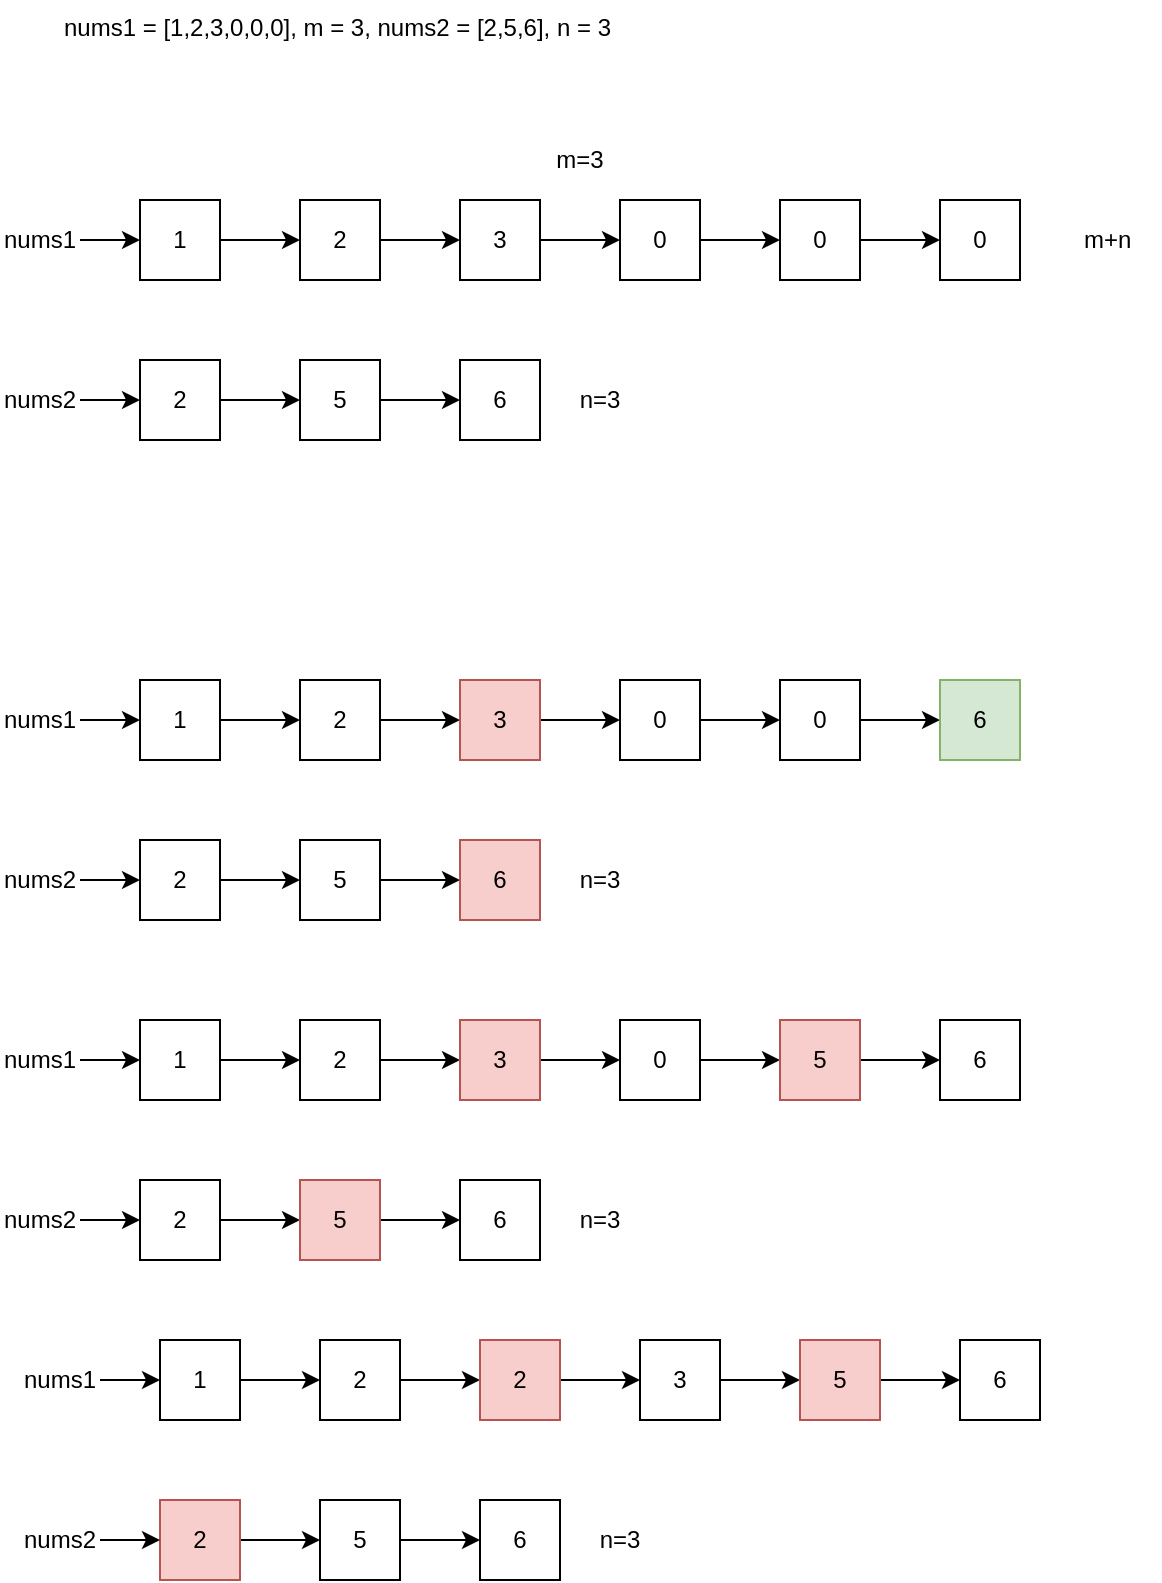 <mxfile version="12.2.4" pages="1"><diagram id="9YgmM_K5eSRrn5wpGhnu" name="Page-1"><mxGraphModel dx="711" dy="544" grid="1" gridSize="10" guides="1" tooltips="1" connect="1" arrows="1" fold="1" page="1" pageScale="1" pageWidth="850" pageHeight="1100" math="0" shadow="0"><root><mxCell id="0"/><mxCell id="1" parent="0"/><mxCell id="2" value="nums1 = [1,2,3,0,0,0], m = 3, nums2 = [2,5,6], n = 3" style="text;html=1;" parent="1" vertex="1"><mxGeometry x="40" y="20" width="300" height="30" as="geometry"/></mxCell><mxCell id="5" value="" style="edgeStyle=orthogonalEdgeStyle;rounded=0;orthogonalLoop=1;jettySize=auto;html=1;" parent="1" source="3" target="4" edge="1"><mxGeometry relative="1" as="geometry"/></mxCell><mxCell id="3" value="1" style="rounded=0;whiteSpace=wrap;html=1;" parent="1" vertex="1"><mxGeometry x="80" y="120" width="40" height="40" as="geometry"/></mxCell><mxCell id="7" value="" style="edgeStyle=orthogonalEdgeStyle;rounded=0;orthogonalLoop=1;jettySize=auto;html=1;" parent="1" source="4" target="6" edge="1"><mxGeometry relative="1" as="geometry"/></mxCell><mxCell id="4" value="2" style="rounded=0;whiteSpace=wrap;html=1;" parent="1" vertex="1"><mxGeometry x="160" y="120" width="40" height="40" as="geometry"/></mxCell><mxCell id="9" value="" style="edgeStyle=orthogonalEdgeStyle;rounded=0;orthogonalLoop=1;jettySize=auto;html=1;" parent="1" source="6" target="8" edge="1"><mxGeometry relative="1" as="geometry"/></mxCell><mxCell id="6" value="3" style="rounded=0;whiteSpace=wrap;html=1;" parent="1" vertex="1"><mxGeometry x="240" y="120" width="40" height="40" as="geometry"/></mxCell><mxCell id="11" value="" style="edgeStyle=orthogonalEdgeStyle;rounded=0;orthogonalLoop=1;jettySize=auto;html=1;" parent="1" source="8" target="10" edge="1"><mxGeometry relative="1" as="geometry"/></mxCell><mxCell id="8" value="0" style="rounded=0;whiteSpace=wrap;html=1;" parent="1" vertex="1"><mxGeometry x="320" y="120" width="40" height="40" as="geometry"/></mxCell><mxCell id="13" value="" style="edgeStyle=orthogonalEdgeStyle;rounded=0;orthogonalLoop=1;jettySize=auto;html=1;" parent="1" source="10" target="12" edge="1"><mxGeometry relative="1" as="geometry"/></mxCell><mxCell id="10" value="0" style="rounded=0;whiteSpace=wrap;html=1;" parent="1" vertex="1"><mxGeometry x="400" y="120" width="40" height="40" as="geometry"/></mxCell><mxCell id="12" value="0" style="rounded=0;whiteSpace=wrap;html=1;" parent="1" vertex="1"><mxGeometry x="480" y="120" width="40" height="40" as="geometry"/></mxCell><mxCell id="14" value="" style="edgeStyle=orthogonalEdgeStyle;rounded=0;orthogonalLoop=1;jettySize=auto;html=1;" parent="1" source="15" target="17" edge="1"><mxGeometry relative="1" as="geometry"/></mxCell><mxCell id="15" value="2" style="rounded=0;whiteSpace=wrap;html=1;" parent="1" vertex="1"><mxGeometry x="80" y="200" width="40" height="40" as="geometry"/></mxCell><mxCell id="16" value="" style="edgeStyle=orthogonalEdgeStyle;rounded=0;orthogonalLoop=1;jettySize=auto;html=1;" parent="1" source="17" target="18" edge="1"><mxGeometry relative="1" as="geometry"/></mxCell><mxCell id="17" value="5" style="rounded=0;whiteSpace=wrap;html=1;" parent="1" vertex="1"><mxGeometry x="160" y="200" width="40" height="40" as="geometry"/></mxCell><mxCell id="18" value="6" style="rounded=0;whiteSpace=wrap;html=1;" parent="1" vertex="1"><mxGeometry x="240" y="200" width="40" height="40" as="geometry"/></mxCell><mxCell id="22" value="" style="edgeStyle=orthogonalEdgeStyle;rounded=0;orthogonalLoop=1;jettySize=auto;html=1;" parent="1" source="19" edge="1"><mxGeometry relative="1" as="geometry"><mxPoint x="80" y="140" as="targetPoint"/></mxGeometry></mxCell><mxCell id="19" value="nums1" style="text;html=1;strokeColor=none;fillColor=none;align=center;verticalAlign=middle;whiteSpace=wrap;rounded=0;" parent="1" vertex="1"><mxGeometry x="10" y="130" width="40" height="20" as="geometry"/></mxCell><mxCell id="23" value="" style="edgeStyle=orthogonalEdgeStyle;rounded=0;orthogonalLoop=1;jettySize=auto;html=1;" parent="1" source="24" edge="1"><mxGeometry relative="1" as="geometry"><mxPoint x="80" y="220" as="targetPoint"/></mxGeometry></mxCell><mxCell id="24" value="nums2" style="text;html=1;strokeColor=none;fillColor=none;align=center;verticalAlign=middle;whiteSpace=wrap;rounded=0;" parent="1" vertex="1"><mxGeometry x="10" y="210" width="40" height="20" as="geometry"/></mxCell><mxCell id="25" value="m=3" style="text;html=1;strokeColor=none;fillColor=none;align=center;verticalAlign=middle;whiteSpace=wrap;rounded=0;" parent="1" vertex="1"><mxGeometry x="280" y="90" width="40" height="20" as="geometry"/></mxCell><mxCell id="26" value="n=3" style="text;html=1;strokeColor=none;fillColor=none;align=center;verticalAlign=middle;whiteSpace=wrap;rounded=0;" parent="1" vertex="1"><mxGeometry x="290" y="210" width="40" height="20" as="geometry"/></mxCell><mxCell id="28" value="m+n" style="text;html=1;resizable=0;points=[];autosize=1;align=left;verticalAlign=top;spacingTop=-4;" parent="1" vertex="1"><mxGeometry x="550" y="130" width="40" height="20" as="geometry"/></mxCell><mxCell id="33" value="" style="edgeStyle=orthogonalEdgeStyle;rounded=0;orthogonalLoop=1;jettySize=auto;html=1;" parent="1" source="29" target="31" edge="1"><mxGeometry relative="1" as="geometry"/></mxCell><mxCell id="29" value="1" style="rounded=0;whiteSpace=wrap;html=1;" parent="1" vertex="1"><mxGeometry x="80" y="360" width="40" height="40" as="geometry"/></mxCell><mxCell id="35" value="" style="edgeStyle=orthogonalEdgeStyle;rounded=0;orthogonalLoop=1;jettySize=auto;html=1;" parent="1" source="31" target="34" edge="1"><mxGeometry relative="1" as="geometry"/></mxCell><mxCell id="31" value="2" style="rounded=0;whiteSpace=wrap;html=1;" parent="1" vertex="1"><mxGeometry x="160" y="360" width="40" height="40" as="geometry"/></mxCell><mxCell id="52" value="" style="edgeStyle=orthogonalEdgeStyle;rounded=0;orthogonalLoop=1;jettySize=auto;html=1;" parent="1" source="34" target="48" edge="1"><mxGeometry relative="1" as="geometry"/></mxCell><mxCell id="34" value="3" style="rounded=0;whiteSpace=wrap;html=1;fillColor=#f8cecc;strokeColor=#b85450;" parent="1" vertex="1"><mxGeometry x="240" y="360" width="40" height="40" as="geometry"/></mxCell><mxCell id="36" value="" style="edgeStyle=orthogonalEdgeStyle;rounded=0;orthogonalLoop=1;jettySize=auto;html=1;" parent="1" source="37" target="39" edge="1"><mxGeometry relative="1" as="geometry"/></mxCell><mxCell id="37" value="2" style="rounded=0;whiteSpace=wrap;html=1;" parent="1" vertex="1"><mxGeometry x="80" y="440" width="40" height="40" as="geometry"/></mxCell><mxCell id="38" value="" style="edgeStyle=orthogonalEdgeStyle;rounded=0;orthogonalLoop=1;jettySize=auto;html=1;" parent="1" source="39" target="40" edge="1"><mxGeometry relative="1" as="geometry"/></mxCell><mxCell id="39" value="5" style="rounded=0;whiteSpace=wrap;html=1;" parent="1" vertex="1"><mxGeometry x="160" y="440" width="40" height="40" as="geometry"/></mxCell><mxCell id="40" value="6" style="rounded=0;whiteSpace=wrap;html=1;fillColor=#f8cecc;strokeColor=#b85450;" parent="1" vertex="1"><mxGeometry x="240" y="440" width="40" height="40" as="geometry"/></mxCell><mxCell id="41" value="" style="edgeStyle=orthogonalEdgeStyle;rounded=0;orthogonalLoop=1;jettySize=auto;html=1;" parent="1" source="42" edge="1"><mxGeometry relative="1" as="geometry"><mxPoint x="80" y="460" as="targetPoint"/></mxGeometry></mxCell><mxCell id="42" value="nums2" style="text;html=1;strokeColor=none;fillColor=none;align=center;verticalAlign=middle;whiteSpace=wrap;rounded=0;" parent="1" vertex="1"><mxGeometry x="10" y="450" width="40" height="20" as="geometry"/></mxCell><mxCell id="43" value="n=3" style="text;html=1;strokeColor=none;fillColor=none;align=center;verticalAlign=middle;whiteSpace=wrap;rounded=0;" parent="1" vertex="1"><mxGeometry x="290" y="450" width="40" height="20" as="geometry"/></mxCell><mxCell id="45" value="" style="edgeStyle=orthogonalEdgeStyle;rounded=0;orthogonalLoop=1;jettySize=auto;html=1;" parent="1" source="46" edge="1"><mxGeometry relative="1" as="geometry"><mxPoint x="80" y="380" as="targetPoint"/></mxGeometry></mxCell><mxCell id="46" value="nums1" style="text;html=1;strokeColor=none;fillColor=none;align=center;verticalAlign=middle;whiteSpace=wrap;rounded=0;" parent="1" vertex="1"><mxGeometry x="10" y="370" width="40" height="20" as="geometry"/></mxCell><mxCell id="47" value="" style="edgeStyle=orthogonalEdgeStyle;rounded=0;orthogonalLoop=1;jettySize=auto;html=1;" parent="1" source="48" target="50" edge="1"><mxGeometry relative="1" as="geometry"/></mxCell><mxCell id="48" value="0" style="rounded=0;whiteSpace=wrap;html=1;" parent="1" vertex="1"><mxGeometry x="320" y="360" width="40" height="40" as="geometry"/></mxCell><mxCell id="49" value="" style="edgeStyle=orthogonalEdgeStyle;rounded=0;orthogonalLoop=1;jettySize=auto;html=1;" parent="1" source="50" target="51" edge="1"><mxGeometry relative="1" as="geometry"/></mxCell><mxCell id="50" value="0" style="rounded=0;whiteSpace=wrap;html=1;" parent="1" vertex="1"><mxGeometry x="400" y="360" width="40" height="40" as="geometry"/></mxCell><mxCell id="51" value="6" style="rounded=0;whiteSpace=wrap;html=1;fillColor=#d5e8d4;strokeColor=#82b366;" parent="1" vertex="1"><mxGeometry x="480" y="360" width="40" height="40" as="geometry"/></mxCell><mxCell id="53" value="" style="edgeStyle=orthogonalEdgeStyle;rounded=0;orthogonalLoop=1;jettySize=auto;html=1;" parent="1" source="54" target="56" edge="1"><mxGeometry relative="1" as="geometry"/></mxCell><mxCell id="54" value="1" style="rounded=0;whiteSpace=wrap;html=1;" parent="1" vertex="1"><mxGeometry x="80" y="530" width="40" height="40" as="geometry"/></mxCell><mxCell id="55" value="" style="edgeStyle=orthogonalEdgeStyle;rounded=0;orthogonalLoop=1;jettySize=auto;html=1;" parent="1" source="56" target="58" edge="1"><mxGeometry relative="1" as="geometry"/></mxCell><mxCell id="56" value="2" style="rounded=0;whiteSpace=wrap;html=1;" parent="1" vertex="1"><mxGeometry x="160" y="530" width="40" height="40" as="geometry"/></mxCell><mxCell id="57" value="" style="edgeStyle=orthogonalEdgeStyle;rounded=0;orthogonalLoop=1;jettySize=auto;html=1;" parent="1" source="58" target="70" edge="1"><mxGeometry relative="1" as="geometry"/></mxCell><mxCell id="58" value="3" style="rounded=0;whiteSpace=wrap;html=1;fillColor=#f8cecc;strokeColor=#b85450;" parent="1" vertex="1"><mxGeometry x="240" y="530" width="40" height="40" as="geometry"/></mxCell><mxCell id="59" value="" style="edgeStyle=orthogonalEdgeStyle;rounded=0;orthogonalLoop=1;jettySize=auto;html=1;" parent="1" source="60" target="62" edge="1"><mxGeometry relative="1" as="geometry"/></mxCell><mxCell id="60" value="2" style="rounded=0;whiteSpace=wrap;html=1;" parent="1" vertex="1"><mxGeometry x="80" y="610" width="40" height="40" as="geometry"/></mxCell><mxCell id="61" value="" style="edgeStyle=orthogonalEdgeStyle;rounded=0;orthogonalLoop=1;jettySize=auto;html=1;" parent="1" source="62" target="63" edge="1"><mxGeometry relative="1" as="geometry"/></mxCell><mxCell id="62" value="5" style="rounded=0;whiteSpace=wrap;html=1;fillColor=#f8cecc;strokeColor=#b85450;" parent="1" vertex="1"><mxGeometry x="160" y="610" width="40" height="40" as="geometry"/></mxCell><mxCell id="63" value="6" style="rounded=0;whiteSpace=wrap;html=1;" parent="1" vertex="1"><mxGeometry x="240" y="610" width="40" height="40" as="geometry"/></mxCell><mxCell id="64" value="" style="edgeStyle=orthogonalEdgeStyle;rounded=0;orthogonalLoop=1;jettySize=auto;html=1;" parent="1" source="65" edge="1"><mxGeometry relative="1" as="geometry"><mxPoint x="80" y="630" as="targetPoint"/></mxGeometry></mxCell><mxCell id="65" value="nums2" style="text;html=1;strokeColor=none;fillColor=none;align=center;verticalAlign=middle;whiteSpace=wrap;rounded=0;" parent="1" vertex="1"><mxGeometry x="10" y="620" width="40" height="20" as="geometry"/></mxCell><mxCell id="66" value="n=3" style="text;html=1;strokeColor=none;fillColor=none;align=center;verticalAlign=middle;whiteSpace=wrap;rounded=0;" parent="1" vertex="1"><mxGeometry x="290" y="620" width="40" height="20" as="geometry"/></mxCell><mxCell id="67" value="" style="edgeStyle=orthogonalEdgeStyle;rounded=0;orthogonalLoop=1;jettySize=auto;html=1;" parent="1" source="68" edge="1"><mxGeometry relative="1" as="geometry"><mxPoint x="80" y="550" as="targetPoint"/></mxGeometry></mxCell><mxCell id="68" value="nums1" style="text;html=1;strokeColor=none;fillColor=none;align=center;verticalAlign=middle;whiteSpace=wrap;rounded=0;" parent="1" vertex="1"><mxGeometry x="10" y="540" width="40" height="20" as="geometry"/></mxCell><mxCell id="69" value="" style="edgeStyle=orthogonalEdgeStyle;rounded=0;orthogonalLoop=1;jettySize=auto;html=1;" parent="1" source="70" target="72" edge="1"><mxGeometry relative="1" as="geometry"/></mxCell><mxCell id="70" value="0" style="rounded=0;whiteSpace=wrap;html=1;" parent="1" vertex="1"><mxGeometry x="320" y="530" width="40" height="40" as="geometry"/></mxCell><mxCell id="71" value="" style="edgeStyle=orthogonalEdgeStyle;rounded=0;orthogonalLoop=1;jettySize=auto;html=1;" parent="1" source="72" target="73" edge="1"><mxGeometry relative="1" as="geometry"/></mxCell><mxCell id="72" value="5" style="rounded=0;whiteSpace=wrap;html=1;fillColor=#f8cecc;strokeColor=#b85450;" parent="1" vertex="1"><mxGeometry x="400" y="530" width="40" height="40" as="geometry"/></mxCell><mxCell id="73" value="6" style="rounded=0;whiteSpace=wrap;html=1;" parent="1" vertex="1"><mxGeometry x="480" y="530" width="40" height="40" as="geometry"/></mxCell><mxCell id="74" value="" style="edgeStyle=orthogonalEdgeStyle;rounded=0;orthogonalLoop=1;jettySize=auto;html=1;" parent="1" source="75" target="77" edge="1"><mxGeometry relative="1" as="geometry"/></mxCell><mxCell id="75" value="1" style="rounded=0;whiteSpace=wrap;html=1;" parent="1" vertex="1"><mxGeometry x="90" y="690" width="40" height="40" as="geometry"/></mxCell><mxCell id="76" value="" style="edgeStyle=orthogonalEdgeStyle;rounded=0;orthogonalLoop=1;jettySize=auto;html=1;" parent="1" source="77" target="79" edge="1"><mxGeometry relative="1" as="geometry"/></mxCell><mxCell id="77" value="2" style="rounded=0;whiteSpace=wrap;html=1;" parent="1" vertex="1"><mxGeometry x="170" y="690" width="40" height="40" as="geometry"/></mxCell><mxCell id="78" value="" style="edgeStyle=orthogonalEdgeStyle;rounded=0;orthogonalLoop=1;jettySize=auto;html=1;" parent="1" source="79" target="91" edge="1"><mxGeometry relative="1" as="geometry"/></mxCell><mxCell id="79" value="2" style="rounded=0;whiteSpace=wrap;html=1;fillColor=#f8cecc;strokeColor=#b85450;" parent="1" vertex="1"><mxGeometry x="250" y="690" width="40" height="40" as="geometry"/></mxCell><mxCell id="80" value="" style="edgeStyle=orthogonalEdgeStyle;rounded=0;orthogonalLoop=1;jettySize=auto;html=1;" parent="1" source="81" target="83" edge="1"><mxGeometry relative="1" as="geometry"/></mxCell><mxCell id="81" value="2" style="rounded=0;whiteSpace=wrap;html=1;fillColor=#f8cecc;strokeColor=#b85450;" parent="1" vertex="1"><mxGeometry x="90" y="770" width="40" height="40" as="geometry"/></mxCell><mxCell id="82" value="" style="edgeStyle=orthogonalEdgeStyle;rounded=0;orthogonalLoop=1;jettySize=auto;html=1;" parent="1" source="83" target="84" edge="1"><mxGeometry relative="1" as="geometry"/></mxCell><mxCell id="83" value="5" style="rounded=0;whiteSpace=wrap;html=1;" parent="1" vertex="1"><mxGeometry x="170" y="770" width="40" height="40" as="geometry"/></mxCell><mxCell id="84" value="6" style="rounded=0;whiteSpace=wrap;html=1;" parent="1" vertex="1"><mxGeometry x="250" y="770" width="40" height="40" as="geometry"/></mxCell><mxCell id="85" value="" style="edgeStyle=orthogonalEdgeStyle;rounded=0;orthogonalLoop=1;jettySize=auto;html=1;" parent="1" source="86" edge="1"><mxGeometry relative="1" as="geometry"><mxPoint x="90" y="790" as="targetPoint"/></mxGeometry></mxCell><mxCell id="86" value="nums2" style="text;html=1;strokeColor=none;fillColor=none;align=center;verticalAlign=middle;whiteSpace=wrap;rounded=0;" parent="1" vertex="1"><mxGeometry x="20" y="780" width="40" height="20" as="geometry"/></mxCell><mxCell id="87" value="n=3" style="text;html=1;strokeColor=none;fillColor=none;align=center;verticalAlign=middle;whiteSpace=wrap;rounded=0;" parent="1" vertex="1"><mxGeometry x="300" y="780" width="40" height="20" as="geometry"/></mxCell><mxCell id="88" value="" style="edgeStyle=orthogonalEdgeStyle;rounded=0;orthogonalLoop=1;jettySize=auto;html=1;" parent="1" source="89" edge="1"><mxGeometry relative="1" as="geometry"><mxPoint x="90" y="710" as="targetPoint"/></mxGeometry></mxCell><mxCell id="89" value="nums1" style="text;html=1;strokeColor=none;fillColor=none;align=center;verticalAlign=middle;whiteSpace=wrap;rounded=0;" parent="1" vertex="1"><mxGeometry x="20" y="700" width="40" height="20" as="geometry"/></mxCell><mxCell id="90" value="" style="edgeStyle=orthogonalEdgeStyle;rounded=0;orthogonalLoop=1;jettySize=auto;html=1;" parent="1" source="91" target="93" edge="1"><mxGeometry relative="1" as="geometry"/></mxCell><mxCell id="91" value="3" style="rounded=0;whiteSpace=wrap;html=1;" parent="1" vertex="1"><mxGeometry x="330" y="690" width="40" height="40" as="geometry"/></mxCell><mxCell id="92" value="" style="edgeStyle=orthogonalEdgeStyle;rounded=0;orthogonalLoop=1;jettySize=auto;html=1;" parent="1" source="93" target="94" edge="1"><mxGeometry relative="1" as="geometry"/></mxCell><mxCell id="93" value="5" style="rounded=0;whiteSpace=wrap;html=1;fillColor=#f8cecc;strokeColor=#b85450;" parent="1" vertex="1"><mxGeometry x="410" y="690" width="40" height="40" as="geometry"/></mxCell><mxCell id="94" value="6" style="rounded=0;whiteSpace=wrap;html=1;" parent="1" vertex="1"><mxGeometry x="490" y="690" width="40" height="40" as="geometry"/></mxCell></root></mxGraphModel></diagram></mxfile>